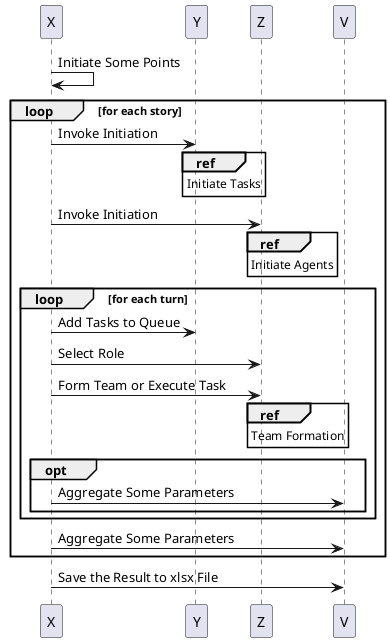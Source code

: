 @startuml
/'
 X = General Manager
 Y = Task Manager
 Z = Agent Manager
 V = OutPut Manager
'/

participant X
participant Y
participant Z
participant V

X -> X: Initiate Some Points

loop for each story
    X -> Y: Invoke Initiation
    ref over Y :Initiate Tasks
    X -> Z: Invoke Initiation
    ref over Z :Initiate Agents

    loop for each turn
        X -> Y: Add Tasks to Queue
        X -> Z: Select Role
        X -> Z: Form Team or Execute Task
        ref over Z: Team Formation
        opt
           X -> V: Aggregate Some Parameters
        end
    end
    X -> V: Aggregate Some Parameters
end

X -> V: Save the Result to xlsx File


@enduml